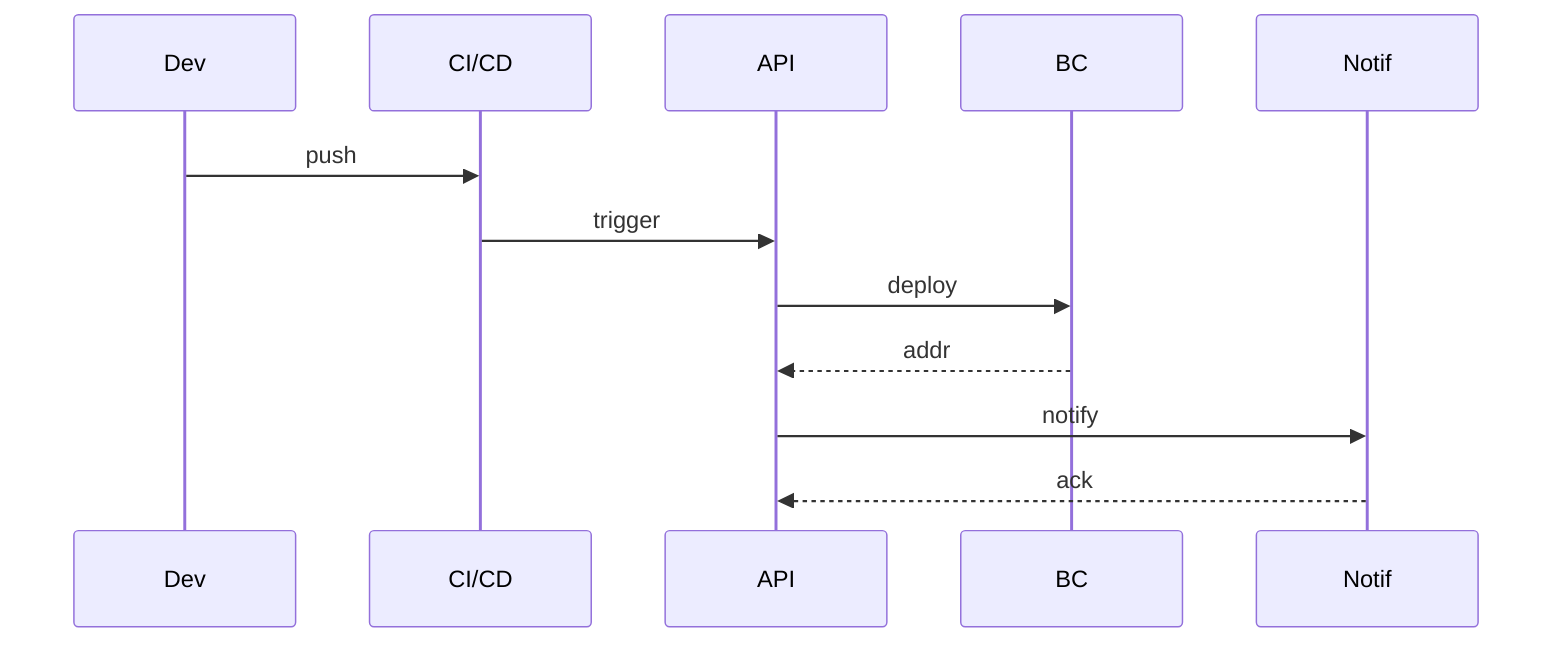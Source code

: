 sequenceDiagram
    participant D as Dev
    participant CI as CI/CD
    participant A as API
    participant B as BC
    participant N as Notif

    D->>CI: push
    CI->>A: trigger
    A->>B: deploy
    B-->>A: addr
    A->>N: notify
    N-->>A: ack